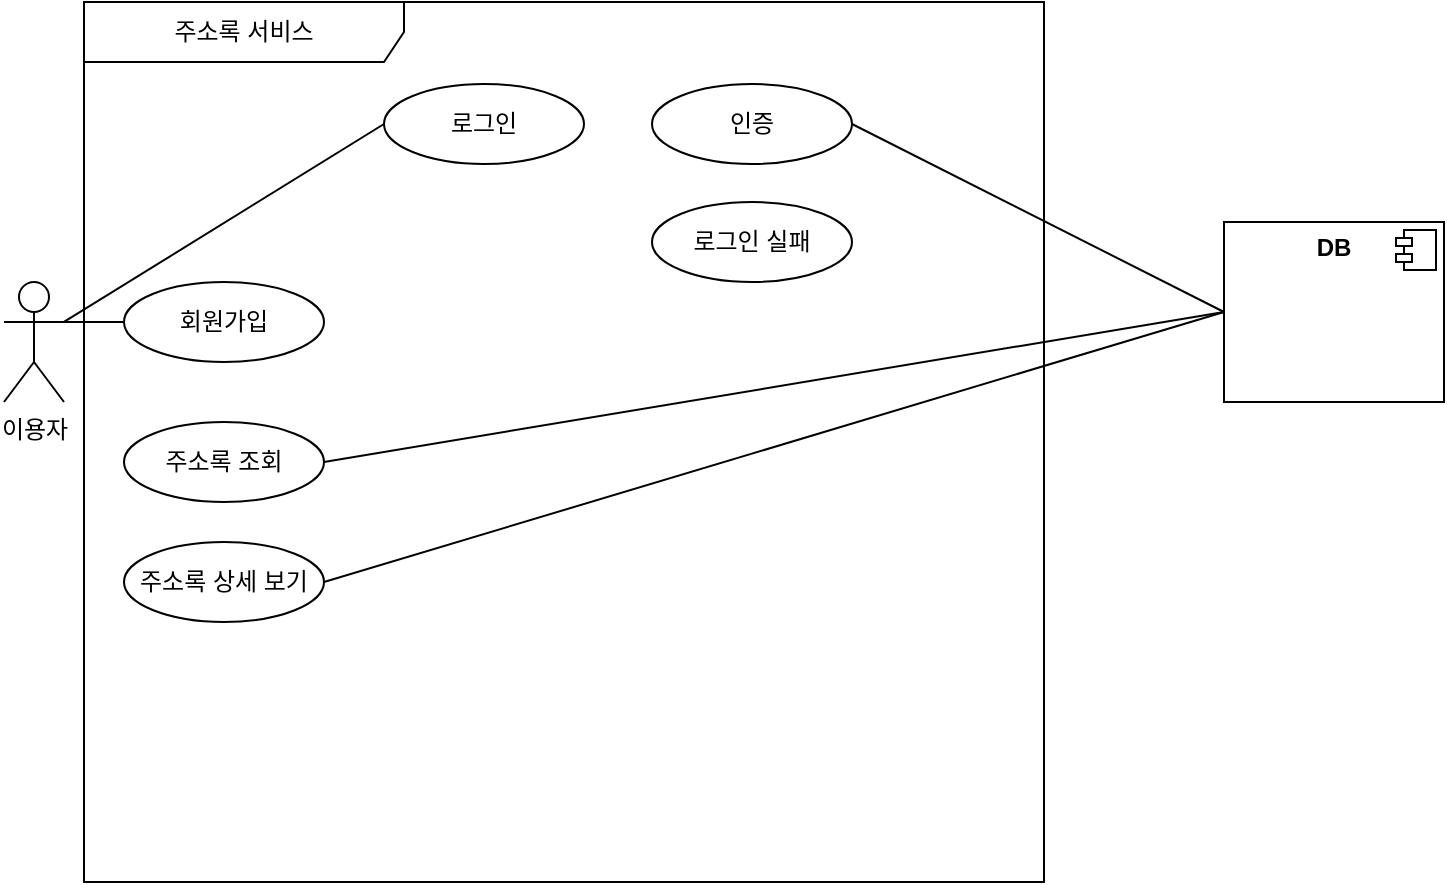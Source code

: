 <mxfile version="20.1.1" type="github">
  <diagram id="ETm7J-fsk4OuTtscdm2v" name="Page-1">
    <mxGraphModel dx="992" dy="579" grid="1" gridSize="10" guides="1" tooltips="1" connect="1" arrows="1" fold="1" page="1" pageScale="1" pageWidth="827" pageHeight="1169" math="0" shadow="0">
      <root>
        <mxCell id="0" />
        <mxCell id="1" parent="0" />
        <mxCell id="QdMH_MHk-4FhTX07zeiH-1" value="이용자" style="shape=umlActor;verticalLabelPosition=bottom;verticalAlign=top;html=1;" vertex="1" parent="1">
          <mxGeometry x="40" y="180" width="30" height="60" as="geometry" />
        </mxCell>
        <mxCell id="QdMH_MHk-4FhTX07zeiH-4" value="주소록 서비스" style="shape=umlFrame;whiteSpace=wrap;html=1;width=160;height=30;" vertex="1" parent="1">
          <mxGeometry x="80" y="40" width="480" height="440" as="geometry" />
        </mxCell>
        <mxCell id="QdMH_MHk-4FhTX07zeiH-5" value="회원가입" style="ellipse;whiteSpace=wrap;html=1;" vertex="1" parent="1">
          <mxGeometry x="100" y="180" width="100" height="40" as="geometry" />
        </mxCell>
        <mxCell id="QdMH_MHk-4FhTX07zeiH-8" value="로그인" style="ellipse;whiteSpace=wrap;html=1;" vertex="1" parent="1">
          <mxGeometry x="230" y="81" width="100" height="40" as="geometry" />
        </mxCell>
        <mxCell id="QdMH_MHk-4FhTX07zeiH-9" value="인증" style="ellipse;whiteSpace=wrap;html=1;" vertex="1" parent="1">
          <mxGeometry x="364" y="81" width="100" height="40" as="geometry" />
        </mxCell>
        <mxCell id="QdMH_MHk-4FhTX07zeiH-11" value="로그인 실패" style="ellipse;whiteSpace=wrap;html=1;" vertex="1" parent="1">
          <mxGeometry x="364" y="140" width="100" height="40" as="geometry" />
        </mxCell>
        <mxCell id="QdMH_MHk-4FhTX07zeiH-12" value="" style="endArrow=none;html=1;rounded=0;exitX=1;exitY=0.333;exitDx=0;exitDy=0;entryX=0;entryY=0.5;entryDx=0;entryDy=0;exitPerimeter=0;" edge="1" parent="1" source="QdMH_MHk-4FhTX07zeiH-1" target="QdMH_MHk-4FhTX07zeiH-8">
          <mxGeometry width="50" height="50" relative="1" as="geometry">
            <mxPoint x="390" y="320" as="sourcePoint" />
            <mxPoint x="440" y="270" as="targetPoint" />
          </mxGeometry>
        </mxCell>
        <mxCell id="QdMH_MHk-4FhTX07zeiH-13" value="" style="endArrow=none;html=1;rounded=0;entryX=1;entryY=0.333;entryDx=0;entryDy=0;entryPerimeter=0;exitX=0;exitY=0.5;exitDx=0;exitDy=0;" edge="1" parent="1" source="QdMH_MHk-4FhTX07zeiH-5" target="QdMH_MHk-4FhTX07zeiH-1">
          <mxGeometry width="50" height="50" relative="1" as="geometry">
            <mxPoint x="390" y="320" as="sourcePoint" />
            <mxPoint x="440" y="270" as="targetPoint" />
          </mxGeometry>
        </mxCell>
        <mxCell id="QdMH_MHk-4FhTX07zeiH-14" value="주소록 조회" style="ellipse;whiteSpace=wrap;html=1;" vertex="1" parent="1">
          <mxGeometry x="100" y="250" width="100" height="40" as="geometry" />
        </mxCell>
        <mxCell id="QdMH_MHk-4FhTX07zeiH-15" value="주소록 상세 보기" style="ellipse;whiteSpace=wrap;html=1;" vertex="1" parent="1">
          <mxGeometry x="100" y="310" width="100" height="40" as="geometry" />
        </mxCell>
        <mxCell id="QdMH_MHk-4FhTX07zeiH-16" value="&lt;p style=&quot;margin:0px;margin-top:6px;text-align:center;&quot;&gt;&lt;b&gt;DB&lt;/b&gt;&lt;/p&gt;" style="align=left;overflow=fill;html=1;dropTarget=0;" vertex="1" parent="1">
          <mxGeometry x="650" y="150" width="110" height="90" as="geometry" />
        </mxCell>
        <mxCell id="QdMH_MHk-4FhTX07zeiH-17" value="" style="shape=component;jettyWidth=8;jettyHeight=4;" vertex="1" parent="QdMH_MHk-4FhTX07zeiH-16">
          <mxGeometry x="1" width="20" height="20" relative="1" as="geometry">
            <mxPoint x="-24" y="4" as="offset" />
          </mxGeometry>
        </mxCell>
        <mxCell id="QdMH_MHk-4FhTX07zeiH-18" value="" style="endArrow=none;html=1;rounded=0;entryX=0;entryY=0.5;entryDx=0;entryDy=0;exitX=1;exitY=0.5;exitDx=0;exitDy=0;" edge="1" parent="1" source="QdMH_MHk-4FhTX07zeiH-9" target="QdMH_MHk-4FhTX07zeiH-16">
          <mxGeometry width="50" height="50" relative="1" as="geometry">
            <mxPoint x="460" y="120" as="sourcePoint" />
            <mxPoint x="510" y="70" as="targetPoint" />
          </mxGeometry>
        </mxCell>
        <mxCell id="QdMH_MHk-4FhTX07zeiH-19" value="" style="endArrow=none;html=1;rounded=0;exitX=1;exitY=0.5;exitDx=0;exitDy=0;entryX=0;entryY=0.5;entryDx=0;entryDy=0;" edge="1" parent="1" source="QdMH_MHk-4FhTX07zeiH-14" target="QdMH_MHk-4FhTX07zeiH-16">
          <mxGeometry width="50" height="50" relative="1" as="geometry">
            <mxPoint x="460" y="120" as="sourcePoint" />
            <mxPoint x="510" y="70" as="targetPoint" />
          </mxGeometry>
        </mxCell>
        <mxCell id="QdMH_MHk-4FhTX07zeiH-20" value="" style="endArrow=none;html=1;rounded=0;exitX=1;exitY=0.5;exitDx=0;exitDy=0;entryX=0;entryY=0.5;entryDx=0;entryDy=0;" edge="1" parent="1" source="QdMH_MHk-4FhTX07zeiH-15" target="QdMH_MHk-4FhTX07zeiH-16">
          <mxGeometry width="50" height="50" relative="1" as="geometry">
            <mxPoint x="460" y="300" as="sourcePoint" />
            <mxPoint x="510" y="250" as="targetPoint" />
          </mxGeometry>
        </mxCell>
      </root>
    </mxGraphModel>
  </diagram>
</mxfile>
